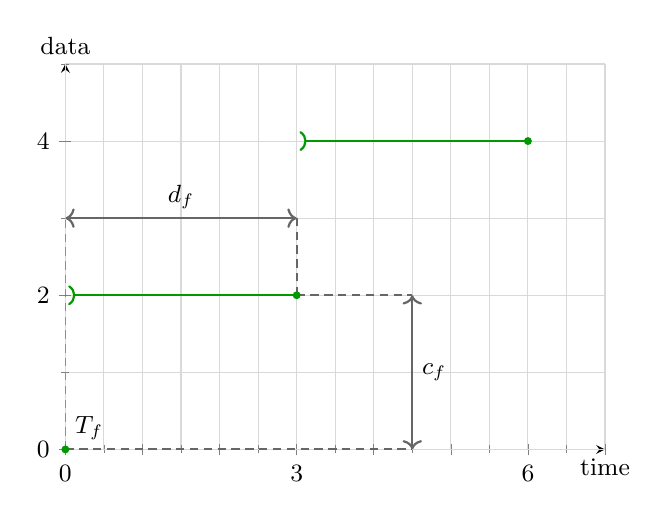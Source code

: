 \begin{tikzpicture}
    \begin{axis}[
        font = \small,
        clip = true,
        grid = both,
        minor tick num = 1,
        grid style = {draw=gray!30},
        axis lines = left,
        axis equal image,
        xlabel = time,
        ylabel = data,
        x label style = {at={(axis description cs:1,0)},anchor=north},
        y label style = {at={(axis description cs:0,1)},rotate=-90,anchor=south},
        xmin = 0,
        ymin = 0,
        xmax = 7,
        ymax = 5,
        xticklabels = \empty,
        yticklabels = \empty,
        extra x ticks = { 0, 3, 6 },
        extra y ticks = { 0, 2, 4 },
        legend pos = south east
    ]
        % f
        \addplot [ color = green!60!black, thick, only marks, mark size = 1pt ] coordinates { (0,0) };
        \addplot [ color = green!60!black, thick, )-, solid, shorten < = 1pt ] coordinates { (0, 2) (3, 2) };

        \addplot [ color = green!60!black, thick, only marks, mark size = 1pt ] coordinates { (3,2) };
        \addplot [ color = green!60!black, thick, )-, solid, shorten < = 1pt ] coordinates { (3, 4) (6, 4) };

        \addplot [ color = green!60!black, thick, only marks, mark size = 1pt ] coordinates { (6,4) };

        \node [ anchor = south west ] at (axis cs:0, 0) {$T_{f}$};

        \addplot [ color = black!60, thick, densely dashed ] coordinates { (3, 2) (3, 3) };
        \addplot [ color = black!60, thick, densely dashed ] coordinates { (0, 0) (0, 3) };
        \addplot [ color = black!60, thick, <-> ] coordinates { (0, 3) (3, 3) };
        \node [ anchor = south ] at (axis cs:1.5, 3) {$d_{f}$};

        \addplot [ color = black!60, thick, densely dashed ] coordinates { (0, 0) (4.5, 0) };
        \addplot [ color = black!60, thick, densely dashed ] coordinates { (3, 2) (4.5, 2) };
        \addplot [ color = black!60, thick, <-> ] coordinates { (4.5, 0) (4.5, 2) };
        \node [ anchor = west ] at (axis cs:4.5, 1) {$c_{f}$};

    \end{axis}
\end{tikzpicture}
